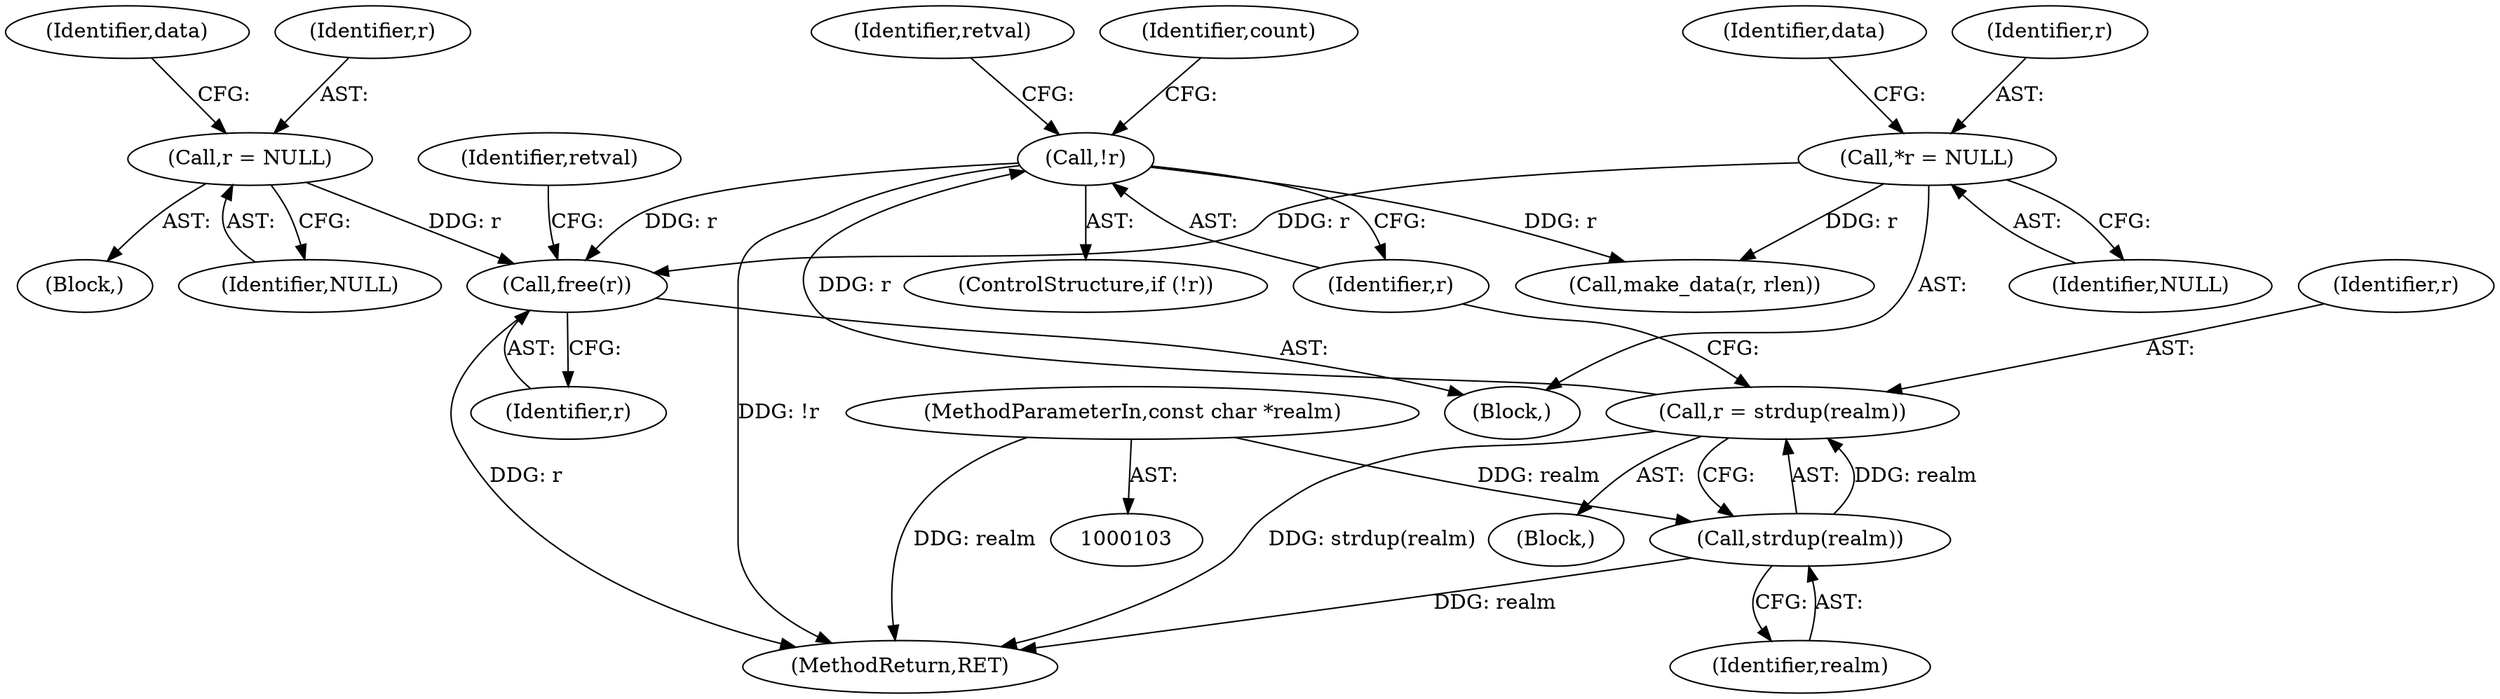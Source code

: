 digraph "0_krb5_f0c094a1b745d91ef2f9a4eae2149aac026a5789@API" {
"1000282" [label="(Call,free(r))"];
"1000259" [label="(Call,r = NULL)"];
"1000157" [label="(Call,!r)"];
"1000152" [label="(Call,r = strdup(realm))"];
"1000154" [label="(Call,strdup(realm))"];
"1000107" [label="(MethodParameterIn,const char *realm)"];
"1000115" [label="(Call,*r = NULL)"];
"1000246" [label="(Call,make_data(r, rlen))"];
"1000158" [label="(Identifier,r)"];
"1000161" [label="(Identifier,retval)"];
"1000282" [label="(Call,free(r))"];
"1000286" [label="(MethodReturn,RET)"];
"1000120" [label="(Identifier,data)"];
"1000283" [label="(Identifier,r)"];
"1000156" [label="(ControlStructure,if (!r))"];
"1000263" [label="(Identifier,data)"];
"1000157" [label="(Call,!r)"];
"1000115" [label="(Call,*r = NULL)"];
"1000155" [label="(Identifier,realm)"];
"1000260" [label="(Identifier,r)"];
"1000117" [label="(Identifier,NULL)"];
"1000166" [label="(Identifier,count)"];
"1000116" [label="(Identifier,r)"];
"1000107" [label="(MethodParameterIn,const char *realm)"];
"1000109" [label="(Block,)"];
"1000259" [label="(Call,r = NULL)"];
"1000152" [label="(Call,r = strdup(realm))"];
"1000231" [label="(Block,)"];
"1000285" [label="(Identifier,retval)"];
"1000261" [label="(Identifier,NULL)"];
"1000154" [label="(Call,strdup(realm))"];
"1000153" [label="(Identifier,r)"];
"1000151" [label="(Block,)"];
"1000282" -> "1000109"  [label="AST: "];
"1000282" -> "1000283"  [label="CFG: "];
"1000283" -> "1000282"  [label="AST: "];
"1000285" -> "1000282"  [label="CFG: "];
"1000282" -> "1000286"  [label="DDG: r"];
"1000259" -> "1000282"  [label="DDG: r"];
"1000157" -> "1000282"  [label="DDG: r"];
"1000115" -> "1000282"  [label="DDG: r"];
"1000259" -> "1000231"  [label="AST: "];
"1000259" -> "1000261"  [label="CFG: "];
"1000260" -> "1000259"  [label="AST: "];
"1000261" -> "1000259"  [label="AST: "];
"1000263" -> "1000259"  [label="CFG: "];
"1000157" -> "1000156"  [label="AST: "];
"1000157" -> "1000158"  [label="CFG: "];
"1000158" -> "1000157"  [label="AST: "];
"1000161" -> "1000157"  [label="CFG: "];
"1000166" -> "1000157"  [label="CFG: "];
"1000157" -> "1000286"  [label="DDG: !r"];
"1000152" -> "1000157"  [label="DDG: r"];
"1000157" -> "1000246"  [label="DDG: r"];
"1000152" -> "1000151"  [label="AST: "];
"1000152" -> "1000154"  [label="CFG: "];
"1000153" -> "1000152"  [label="AST: "];
"1000154" -> "1000152"  [label="AST: "];
"1000158" -> "1000152"  [label="CFG: "];
"1000152" -> "1000286"  [label="DDG: strdup(realm)"];
"1000154" -> "1000152"  [label="DDG: realm"];
"1000154" -> "1000155"  [label="CFG: "];
"1000155" -> "1000154"  [label="AST: "];
"1000154" -> "1000286"  [label="DDG: realm"];
"1000107" -> "1000154"  [label="DDG: realm"];
"1000107" -> "1000103"  [label="AST: "];
"1000107" -> "1000286"  [label="DDG: realm"];
"1000115" -> "1000109"  [label="AST: "];
"1000115" -> "1000117"  [label="CFG: "];
"1000116" -> "1000115"  [label="AST: "];
"1000117" -> "1000115"  [label="AST: "];
"1000120" -> "1000115"  [label="CFG: "];
"1000115" -> "1000246"  [label="DDG: r"];
}
